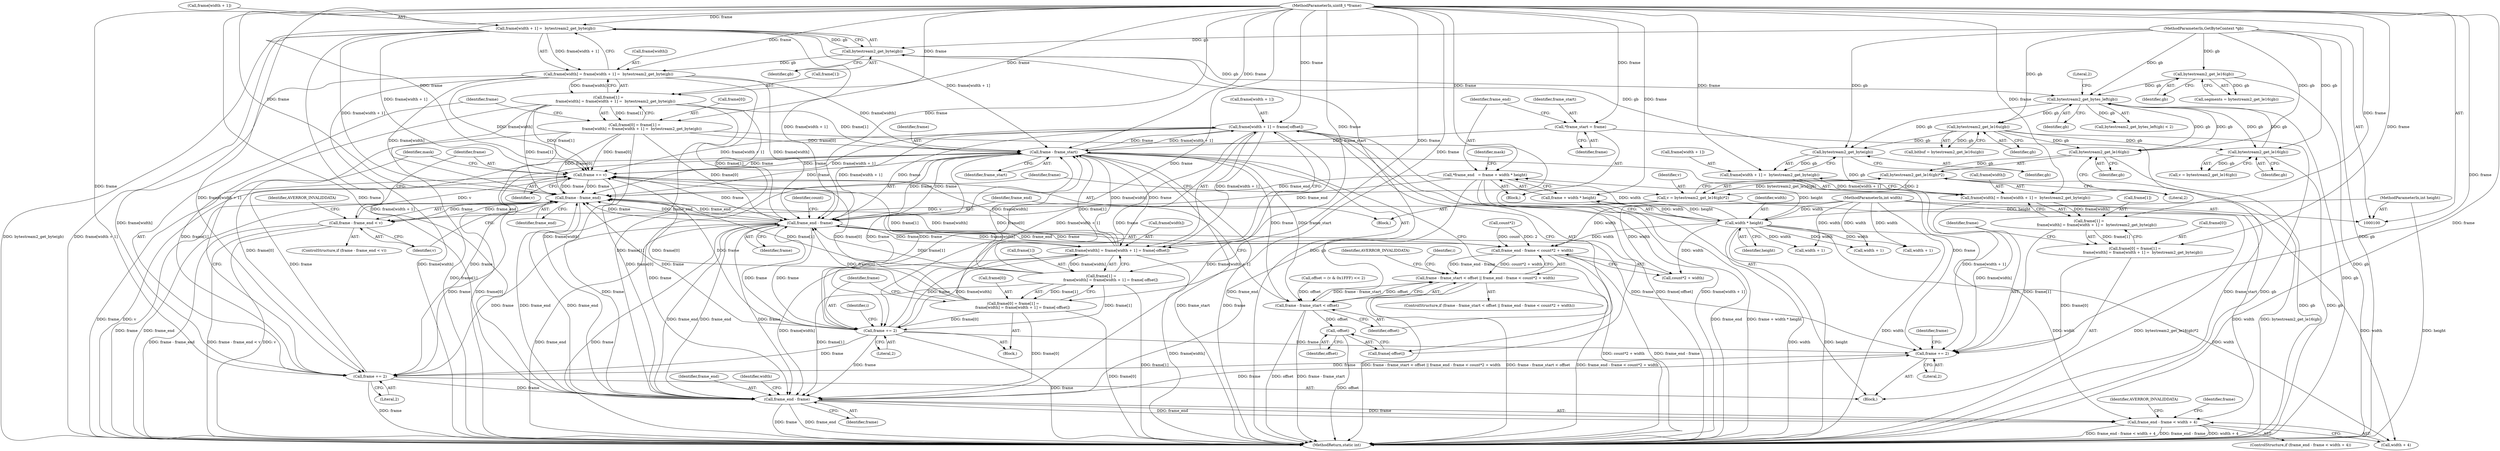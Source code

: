 digraph "0_FFmpeg_f52fbf4f3ed02a7d872d8a102006f29b4421f360@pointer" {
"1000223" [label="(Call,frame[width + 1] = frame[-offset])"];
"1000102" [label="(MethodParameterIn,uint8_t *frame)"];
"1000186" [label="(Call,frame - frame_start)"];
"1000258" [label="(Call,frame += v)"];
"1000251" [label="(Call,frame - frame_end < v)"];
"1000252" [label="(Call,frame - frame_end)"];
"1000308" [label="(Call,frame[width + 1] =  bytestream2_get_byte(gb))"];
"1000314" [label="(Call,bytestream2_get_byte(gb))"];
"1000291" [label="(Call,bytestream2_get_byte(gb))"];
"1000141" [label="(Call,bytestream2_get_bytes_left(gb))"];
"1000247" [label="(Call,bytestream2_get_le16(gb))"];
"1000153" [label="(Call,bytestream2_get_le16u(gb))"];
"1000101" [label="(MethodParameterIn,GetByteContext *gb)"];
"1000165" [label="(Call,bytestream2_get_le16(gb))"];
"1000133" [label="(Call,bytestream2_get_le16(gb))"];
"1000215" [label="(Call,frame[1] =\n                frame[width] = frame[width + 1] = frame[-offset])"];
"1000219" [label="(Call,frame[width] = frame[width + 1] = frame[-offset])"];
"1000223" [label="(Call,frame[width + 1] = frame[-offset])"];
"1000191" [label="(Call,frame_end - frame)"];
"1000265" [label="(Call,frame_end - frame)"];
"1000111" [label="(Call,*frame_end   = frame + width * height)"];
"1000115" [label="(Call,width * height)"];
"1000103" [label="(MethodParameterIn,int width)"];
"1000104" [label="(MethodParameterIn,int height)"];
"1000304" [label="(Call,frame[width] = frame[width + 1] =  bytestream2_get_byte(gb))"];
"1000300" [label="(Call,frame[1] =\n            frame[width] = frame[width + 1] =  bytestream2_get_byte(gb))"];
"1000211" [label="(Call,frame[0] = frame[1] =\n                frame[width] = frame[width + 1] = frame[-offset])"];
"1000296" [label="(Call,frame[0] = frame[1] =\n            frame[width] = frame[width + 1] =  bytestream2_get_byte(gb))"];
"1000233" [label="(Call,frame += 2)"];
"1000316" [label="(Call,frame += 2)"];
"1000293" [label="(Call,frame += 2)"];
"1000285" [label="(Call,frame[width + 1] =  bytestream2_get_byte(gb))"];
"1000281" [label="(Call,frame[width] = frame[width + 1] =  bytestream2_get_byte(gb))"];
"1000273" [label="(Call,frame[0] = frame[1] =\n             frame[width] = frame[width + 1] =  bytestream2_get_byte(gb))"];
"1000277" [label="(Call,frame[1] =\n             frame[width] = frame[width + 1] =  bytestream2_get_byte(gb))"];
"1000244" [label="(Call,v = bytestream2_get_le16(gb)*2)"];
"1000246" [label="(Call,bytestream2_get_le16(gb)*2)"];
"1000107" [label="(Call,*frame_start = frame)"];
"1000185" [label="(Call,frame - frame_start < offset)"];
"1000184" [label="(Call,frame - frame_start < offset || frame_end - frame < count*2 + width)"];
"1000231" [label="(Call,-offset)"];
"1000190" [label="(Call,frame_end - frame < count*2 + width)"];
"1000264" [label="(Call,frame_end - frame < width + 4)"];
"1000219" [label="(Call,frame[width] = frame[width + 1] = frame[-offset])"];
"1000263" [label="(ControlStructure,if (frame_end - frame < width + 4))"];
"1000274" [label="(Call,frame[0])"];
"1000249" [label="(Literal,2)"];
"1000163" [label="(Call,v = bytestream2_get_le16(gb))"];
"1000116" [label="(Identifier,width)"];
"1000191" [label="(Call,frame_end - frame)"];
"1000245" [label="(Identifier,v)"];
"1000272" [label="(Identifier,AVERROR_INVALIDDATA)"];
"1000257" [label="(Identifier,AVERROR_INVALIDDATA)"];
"1000320" [label="(Identifier,mask)"];
"1000250" [label="(ControlStructure,if (frame - frame_end < v))"];
"1000232" [label="(Identifier,offset)"];
"1000266" [label="(Identifier,frame_end)"];
"1000297" [label="(Call,frame[0])"];
"1000107" [label="(Call,*frame_start = frame)"];
"1000192" [label="(Identifier,frame_end)"];
"1000229" [label="(Call,frame[-offset])"];
"1000291" [label="(Call,bytestream2_get_byte(gb))"];
"1000165" [label="(Call,bytestream2_get_le16(gb))"];
"1000292" [label="(Identifier,gb)"];
"1000143" [label="(Literal,2)"];
"1000275" [label="(Identifier,frame)"];
"1000281" [label="(Call,frame[width] = frame[width + 1] =  bytestream2_get_byte(gb))"];
"1000154" [label="(Identifier,gb)"];
"1000254" [label="(Identifier,frame_end)"];
"1000304" [label="(Call,frame[width] = frame[width + 1] =  bytestream2_get_byte(gb))"];
"1000134" [label="(Identifier,gb)"];
"1000196" [label="(Identifier,count)"];
"1000282" [label="(Call,frame[width])"];
"1000278" [label="(Call,frame[1])"];
"1000186" [label="(Call,frame - frame_start)"];
"1000183" [label="(ControlStructure,if (frame - frame_start < offset || frame_end - frame < count*2 + width))"];
"1000101" [label="(MethodParameterIn,GetByteContext *gb)"];
"1000212" [label="(Call,frame[0])"];
"1000293" [label="(Call,frame += 2)"];
"1000185" [label="(Call,frame - frame_start < offset)"];
"1000166" [label="(Identifier,gb)"];
"1000300" [label="(Call,frame[1] =\n            frame[width] = frame[width + 1] =  bytestream2_get_byte(gb))"];
"1000104" [label="(MethodParameterIn,int height)"];
"1000288" [label="(Call,width + 1)"];
"1000243" [label="(Block,)"];
"1000142" [label="(Identifier,gb)"];
"1000294" [label="(Identifier,frame)"];
"1000277" [label="(Call,frame[1] =\n             frame[width] = frame[width + 1] =  bytestream2_get_byte(gb))"];
"1000286" [label="(Call,frame[width + 1])"];
"1000211" [label="(Call,frame[0] = frame[1] =\n                frame[width] = frame[width + 1] = frame[-offset])"];
"1000203" [label="(Identifier,i)"];
"1000140" [label="(Call,bytestream2_get_bytes_left(gb) < 2)"];
"1000309" [label="(Call,frame[width + 1])"];
"1000167" [label="(Call,offset = (v & 0x1FFF) << 2)"];
"1000131" [label="(Call,segments = bytestream2_get_le16(gb))"];
"1000318" [label="(Literal,2)"];
"1000260" [label="(Identifier,v)"];
"1000184" [label="(Call,frame - frame_start < offset || frame_end - frame < count*2 + width)"];
"1000190" [label="(Call,frame_end - frame < count*2 + width)"];
"1000141" [label="(Call,bytestream2_get_bytes_left(gb))"];
"1000233" [label="(Call,frame += 2)"];
"1000151" [label="(Call,bitbuf = bytestream2_get_le16u(gb))"];
"1000259" [label="(Identifier,frame)"];
"1000244" [label="(Call,v = bytestream2_get_le16(gb)*2)"];
"1000235" [label="(Literal,2)"];
"1000267" [label="(Identifier,frame)"];
"1000298" [label="(Identifier,frame)"];
"1000231" [label="(Call,-offset)"];
"1000117" [label="(Identifier,height)"];
"1000251" [label="(Call,frame - frame_end < v)"];
"1000268" [label="(Call,width + 4)"];
"1000324" [label="(MethodReturn,static int)"];
"1000224" [label="(Call,frame[width + 1])"];
"1000103" [label="(MethodParameterIn,int width)"];
"1000295" [label="(Literal,2)"];
"1000111" [label="(Call,*frame_end   = frame + width * height)"];
"1000311" [label="(Call,width + 1)"];
"1000187" [label="(Identifier,frame)"];
"1000215" [label="(Call,frame[1] =\n                frame[width] = frame[width + 1] = frame[-offset])"];
"1000115" [label="(Call,width * height)"];
"1000315" [label="(Identifier,gb)"];
"1000317" [label="(Identifier,frame)"];
"1000189" [label="(Identifier,offset)"];
"1000247" [label="(Call,bytestream2_get_le16(gb))"];
"1000209" [label="(Identifier,i)"];
"1000109" [label="(Identifier,frame)"];
"1000296" [label="(Call,frame[0] = frame[1] =\n            frame[width] = frame[width + 1] =  bytestream2_get_byte(gb))"];
"1000188" [label="(Identifier,frame_start)"];
"1000200" [label="(Identifier,AVERROR_INVALIDDATA)"];
"1000314" [label="(Call,bytestream2_get_byte(gb))"];
"1000264" [label="(Call,frame_end - frame < width + 4)"];
"1000195" [label="(Call,count*2)"];
"1000112" [label="(Identifier,frame_end)"];
"1000220" [label="(Call,frame[width])"];
"1000153" [label="(Call,bytestream2_get_le16u(gb))"];
"1000223" [label="(Call,frame[width + 1] = frame[-offset])"];
"1000253" [label="(Identifier,frame)"];
"1000120" [label="(Identifier,mask)"];
"1000234" [label="(Identifier,frame)"];
"1000248" [label="(Identifier,gb)"];
"1000246" [label="(Call,bytestream2_get_le16(gb)*2)"];
"1000269" [label="(Identifier,width)"];
"1000273" [label="(Call,frame[0] = frame[1] =\n             frame[width] = frame[width + 1] =  bytestream2_get_byte(gb))"];
"1000265" [label="(Call,frame_end - frame)"];
"1000194" [label="(Call,count*2 + width)"];
"1000108" [label="(Identifier,frame_start)"];
"1000216" [label="(Call,frame[1])"];
"1000262" [label="(Block,)"];
"1000210" [label="(Block,)"];
"1000258" [label="(Call,frame += v)"];
"1000133" [label="(Call,bytestream2_get_le16(gb))"];
"1000102" [label="(MethodParameterIn,uint8_t *frame)"];
"1000305" [label="(Call,frame[width])"];
"1000113" [label="(Call,frame + width * height)"];
"1000301" [label="(Call,frame[1])"];
"1000308" [label="(Call,frame[width + 1] =  bytestream2_get_byte(gb))"];
"1000193" [label="(Identifier,frame)"];
"1000285" [label="(Call,frame[width + 1] =  bytestream2_get_byte(gb))"];
"1000316" [label="(Call,frame += 2)"];
"1000105" [label="(Block,)"];
"1000252" [label="(Call,frame - frame_end)"];
"1000226" [label="(Call,width + 1)"];
"1000255" [label="(Identifier,v)"];
"1000223" -> "1000219"  [label="AST: "];
"1000223" -> "1000229"  [label="CFG: "];
"1000224" -> "1000223"  [label="AST: "];
"1000229" -> "1000223"  [label="AST: "];
"1000219" -> "1000223"  [label="CFG: "];
"1000223" -> "1000324"  [label="DDG: frame[-offset]"];
"1000223" -> "1000324"  [label="DDG: frame[width + 1]"];
"1000223" -> "1000186"  [label="DDG: frame[width + 1]"];
"1000223" -> "1000191"  [label="DDG: frame[width + 1]"];
"1000223" -> "1000219"  [label="DDG: frame[width + 1]"];
"1000102" -> "1000223"  [label="DDG: frame"];
"1000186" -> "1000223"  [label="DDG: frame"];
"1000191" -> "1000223"  [label="DDG: frame"];
"1000233" -> "1000223"  [label="DDG: frame"];
"1000223" -> "1000233"  [label="DDG: frame[width + 1]"];
"1000223" -> "1000252"  [label="DDG: frame[width + 1]"];
"1000223" -> "1000258"  [label="DDG: frame[width + 1]"];
"1000223" -> "1000265"  [label="DDG: frame[width + 1]"];
"1000102" -> "1000100"  [label="AST: "];
"1000102" -> "1000324"  [label="DDG: frame"];
"1000102" -> "1000107"  [label="DDG: frame"];
"1000102" -> "1000111"  [label="DDG: frame"];
"1000102" -> "1000113"  [label="DDG: frame"];
"1000102" -> "1000186"  [label="DDG: frame"];
"1000102" -> "1000191"  [label="DDG: frame"];
"1000102" -> "1000211"  [label="DDG: frame"];
"1000102" -> "1000215"  [label="DDG: frame"];
"1000102" -> "1000219"  [label="DDG: frame"];
"1000102" -> "1000233"  [label="DDG: frame"];
"1000102" -> "1000252"  [label="DDG: frame"];
"1000102" -> "1000258"  [label="DDG: frame"];
"1000102" -> "1000265"  [label="DDG: frame"];
"1000102" -> "1000273"  [label="DDG: frame"];
"1000102" -> "1000277"  [label="DDG: frame"];
"1000102" -> "1000281"  [label="DDG: frame"];
"1000102" -> "1000285"  [label="DDG: frame"];
"1000102" -> "1000293"  [label="DDG: frame"];
"1000102" -> "1000296"  [label="DDG: frame"];
"1000102" -> "1000300"  [label="DDG: frame"];
"1000102" -> "1000304"  [label="DDG: frame"];
"1000102" -> "1000308"  [label="DDG: frame"];
"1000102" -> "1000316"  [label="DDG: frame"];
"1000186" -> "1000185"  [label="AST: "];
"1000186" -> "1000188"  [label="CFG: "];
"1000187" -> "1000186"  [label="AST: "];
"1000188" -> "1000186"  [label="AST: "];
"1000189" -> "1000186"  [label="CFG: "];
"1000186" -> "1000324"  [label="DDG: frame_start"];
"1000186" -> "1000324"  [label="DDG: frame"];
"1000186" -> "1000185"  [label="DDG: frame"];
"1000186" -> "1000185"  [label="DDG: frame_start"];
"1000258" -> "1000186"  [label="DDG: frame"];
"1000308" -> "1000186"  [label="DDG: frame[width + 1]"];
"1000215" -> "1000186"  [label="DDG: frame[1]"];
"1000304" -> "1000186"  [label="DDG: frame[width]"];
"1000300" -> "1000186"  [label="DDG: frame[1]"];
"1000191" -> "1000186"  [label="DDG: frame"];
"1000211" -> "1000186"  [label="DDG: frame[0]"];
"1000296" -> "1000186"  [label="DDG: frame[0]"];
"1000233" -> "1000186"  [label="DDG: frame"];
"1000219" -> "1000186"  [label="DDG: frame[width]"];
"1000316" -> "1000186"  [label="DDG: frame"];
"1000107" -> "1000186"  [label="DDG: frame_start"];
"1000186" -> "1000191"  [label="DDG: frame"];
"1000186" -> "1000219"  [label="DDG: frame"];
"1000186" -> "1000233"  [label="DDG: frame"];
"1000186" -> "1000252"  [label="DDG: frame"];
"1000186" -> "1000258"  [label="DDG: frame"];
"1000186" -> "1000265"  [label="DDG: frame"];
"1000186" -> "1000293"  [label="DDG: frame"];
"1000186" -> "1000316"  [label="DDG: frame"];
"1000258" -> "1000243"  [label="AST: "];
"1000258" -> "1000260"  [label="CFG: "];
"1000259" -> "1000258"  [label="AST: "];
"1000260" -> "1000258"  [label="AST: "];
"1000320" -> "1000258"  [label="CFG: "];
"1000258" -> "1000324"  [label="DDG: frame"];
"1000258" -> "1000324"  [label="DDG: v"];
"1000258" -> "1000252"  [label="DDG: frame"];
"1000251" -> "1000258"  [label="DDG: v"];
"1000308" -> "1000258"  [label="DDG: frame[width + 1]"];
"1000252" -> "1000258"  [label="DDG: frame"];
"1000215" -> "1000258"  [label="DDG: frame[1]"];
"1000304" -> "1000258"  [label="DDG: frame[width]"];
"1000300" -> "1000258"  [label="DDG: frame[1]"];
"1000219" -> "1000258"  [label="DDG: frame[width]"];
"1000211" -> "1000258"  [label="DDG: frame[0]"];
"1000296" -> "1000258"  [label="DDG: frame[0]"];
"1000191" -> "1000258"  [label="DDG: frame"];
"1000233" -> "1000258"  [label="DDG: frame"];
"1000258" -> "1000265"  [label="DDG: frame"];
"1000251" -> "1000250"  [label="AST: "];
"1000251" -> "1000255"  [label="CFG: "];
"1000252" -> "1000251"  [label="AST: "];
"1000255" -> "1000251"  [label="AST: "];
"1000257" -> "1000251"  [label="CFG: "];
"1000259" -> "1000251"  [label="CFG: "];
"1000251" -> "1000324"  [label="DDG: frame - frame_end < v"];
"1000251" -> "1000324"  [label="DDG: v"];
"1000251" -> "1000324"  [label="DDG: frame - frame_end"];
"1000252" -> "1000251"  [label="DDG: frame"];
"1000252" -> "1000251"  [label="DDG: frame_end"];
"1000244" -> "1000251"  [label="DDG: v"];
"1000252" -> "1000254"  [label="CFG: "];
"1000253" -> "1000252"  [label="AST: "];
"1000254" -> "1000252"  [label="AST: "];
"1000255" -> "1000252"  [label="CFG: "];
"1000252" -> "1000324"  [label="DDG: frame"];
"1000252" -> "1000324"  [label="DDG: frame_end"];
"1000252" -> "1000191"  [label="DDG: frame_end"];
"1000308" -> "1000252"  [label="DDG: frame[width + 1]"];
"1000215" -> "1000252"  [label="DDG: frame[1]"];
"1000304" -> "1000252"  [label="DDG: frame[width]"];
"1000300" -> "1000252"  [label="DDG: frame[1]"];
"1000191" -> "1000252"  [label="DDG: frame"];
"1000191" -> "1000252"  [label="DDG: frame_end"];
"1000211" -> "1000252"  [label="DDG: frame[0]"];
"1000296" -> "1000252"  [label="DDG: frame[0]"];
"1000233" -> "1000252"  [label="DDG: frame"];
"1000219" -> "1000252"  [label="DDG: frame[width]"];
"1000316" -> "1000252"  [label="DDG: frame"];
"1000265" -> "1000252"  [label="DDG: frame_end"];
"1000111" -> "1000252"  [label="DDG: frame_end"];
"1000252" -> "1000265"  [label="DDG: frame_end"];
"1000308" -> "1000304"  [label="AST: "];
"1000308" -> "1000314"  [label="CFG: "];
"1000309" -> "1000308"  [label="AST: "];
"1000314" -> "1000308"  [label="AST: "];
"1000304" -> "1000308"  [label="CFG: "];
"1000308" -> "1000324"  [label="DDG: frame[width + 1]"];
"1000308" -> "1000324"  [label="DDG: bytestream2_get_byte(gb)"];
"1000308" -> "1000191"  [label="DDG: frame[width + 1]"];
"1000308" -> "1000265"  [label="DDG: frame[width + 1]"];
"1000308" -> "1000304"  [label="DDG: frame[width + 1]"];
"1000314" -> "1000308"  [label="DDG: gb"];
"1000308" -> "1000316"  [label="DDG: frame[width + 1]"];
"1000314" -> "1000315"  [label="CFG: "];
"1000315" -> "1000314"  [label="AST: "];
"1000314" -> "1000324"  [label="DDG: gb"];
"1000314" -> "1000141"  [label="DDG: gb"];
"1000314" -> "1000304"  [label="DDG: gb"];
"1000291" -> "1000314"  [label="DDG: gb"];
"1000101" -> "1000314"  [label="DDG: gb"];
"1000291" -> "1000285"  [label="AST: "];
"1000291" -> "1000292"  [label="CFG: "];
"1000292" -> "1000291"  [label="AST: "];
"1000285" -> "1000291"  [label="CFG: "];
"1000291" -> "1000281"  [label="DDG: gb"];
"1000291" -> "1000285"  [label="DDG: gb"];
"1000141" -> "1000291"  [label="DDG: gb"];
"1000153" -> "1000291"  [label="DDG: gb"];
"1000101" -> "1000291"  [label="DDG: gb"];
"1000141" -> "1000140"  [label="AST: "];
"1000141" -> "1000142"  [label="CFG: "];
"1000142" -> "1000141"  [label="AST: "];
"1000143" -> "1000141"  [label="CFG: "];
"1000141" -> "1000324"  [label="DDG: gb"];
"1000141" -> "1000140"  [label="DDG: gb"];
"1000247" -> "1000141"  [label="DDG: gb"];
"1000165" -> "1000141"  [label="DDG: gb"];
"1000133" -> "1000141"  [label="DDG: gb"];
"1000101" -> "1000141"  [label="DDG: gb"];
"1000141" -> "1000153"  [label="DDG: gb"];
"1000141" -> "1000165"  [label="DDG: gb"];
"1000141" -> "1000247"  [label="DDG: gb"];
"1000247" -> "1000246"  [label="AST: "];
"1000247" -> "1000248"  [label="CFG: "];
"1000248" -> "1000247"  [label="AST: "];
"1000249" -> "1000247"  [label="CFG: "];
"1000247" -> "1000324"  [label="DDG: gb"];
"1000247" -> "1000246"  [label="DDG: gb"];
"1000153" -> "1000247"  [label="DDG: gb"];
"1000101" -> "1000247"  [label="DDG: gb"];
"1000153" -> "1000151"  [label="AST: "];
"1000153" -> "1000154"  [label="CFG: "];
"1000154" -> "1000153"  [label="AST: "];
"1000151" -> "1000153"  [label="CFG: "];
"1000153" -> "1000324"  [label="DDG: gb"];
"1000153" -> "1000151"  [label="DDG: gb"];
"1000101" -> "1000153"  [label="DDG: gb"];
"1000153" -> "1000165"  [label="DDG: gb"];
"1000101" -> "1000100"  [label="AST: "];
"1000101" -> "1000324"  [label="DDG: gb"];
"1000101" -> "1000133"  [label="DDG: gb"];
"1000101" -> "1000165"  [label="DDG: gb"];
"1000165" -> "1000163"  [label="AST: "];
"1000165" -> "1000166"  [label="CFG: "];
"1000166" -> "1000165"  [label="AST: "];
"1000163" -> "1000165"  [label="CFG: "];
"1000165" -> "1000324"  [label="DDG: gb"];
"1000165" -> "1000163"  [label="DDG: gb"];
"1000133" -> "1000131"  [label="AST: "];
"1000133" -> "1000134"  [label="CFG: "];
"1000134" -> "1000133"  [label="AST: "];
"1000131" -> "1000133"  [label="CFG: "];
"1000133" -> "1000324"  [label="DDG: gb"];
"1000133" -> "1000131"  [label="DDG: gb"];
"1000215" -> "1000211"  [label="AST: "];
"1000215" -> "1000219"  [label="CFG: "];
"1000216" -> "1000215"  [label="AST: "];
"1000219" -> "1000215"  [label="AST: "];
"1000211" -> "1000215"  [label="CFG: "];
"1000215" -> "1000324"  [label="DDG: frame[1]"];
"1000215" -> "1000191"  [label="DDG: frame[1]"];
"1000215" -> "1000211"  [label="DDG: frame[1]"];
"1000219" -> "1000215"  [label="DDG: frame[width]"];
"1000215" -> "1000233"  [label="DDG: frame[1]"];
"1000215" -> "1000265"  [label="DDG: frame[1]"];
"1000220" -> "1000219"  [label="AST: "];
"1000219" -> "1000324"  [label="DDG: frame[width]"];
"1000219" -> "1000191"  [label="DDG: frame[width]"];
"1000191" -> "1000219"  [label="DDG: frame"];
"1000233" -> "1000219"  [label="DDG: frame"];
"1000219" -> "1000233"  [label="DDG: frame[width]"];
"1000219" -> "1000265"  [label="DDG: frame[width]"];
"1000191" -> "1000190"  [label="AST: "];
"1000191" -> "1000193"  [label="CFG: "];
"1000192" -> "1000191"  [label="AST: "];
"1000193" -> "1000191"  [label="AST: "];
"1000196" -> "1000191"  [label="CFG: "];
"1000191" -> "1000324"  [label="DDG: frame"];
"1000191" -> "1000324"  [label="DDG: frame_end"];
"1000191" -> "1000190"  [label="DDG: frame_end"];
"1000191" -> "1000190"  [label="DDG: frame"];
"1000265" -> "1000191"  [label="DDG: frame_end"];
"1000111" -> "1000191"  [label="DDG: frame_end"];
"1000304" -> "1000191"  [label="DDG: frame[width]"];
"1000300" -> "1000191"  [label="DDG: frame[1]"];
"1000211" -> "1000191"  [label="DDG: frame[0]"];
"1000296" -> "1000191"  [label="DDG: frame[0]"];
"1000233" -> "1000191"  [label="DDG: frame"];
"1000191" -> "1000233"  [label="DDG: frame"];
"1000191" -> "1000265"  [label="DDG: frame_end"];
"1000191" -> "1000265"  [label="DDG: frame"];
"1000191" -> "1000293"  [label="DDG: frame"];
"1000191" -> "1000316"  [label="DDG: frame"];
"1000265" -> "1000264"  [label="AST: "];
"1000265" -> "1000267"  [label="CFG: "];
"1000266" -> "1000265"  [label="AST: "];
"1000267" -> "1000265"  [label="AST: "];
"1000269" -> "1000265"  [label="CFG: "];
"1000265" -> "1000324"  [label="DDG: frame"];
"1000265" -> "1000324"  [label="DDG: frame_end"];
"1000265" -> "1000264"  [label="DDG: frame_end"];
"1000265" -> "1000264"  [label="DDG: frame"];
"1000111" -> "1000265"  [label="DDG: frame_end"];
"1000304" -> "1000265"  [label="DDG: frame[width]"];
"1000300" -> "1000265"  [label="DDG: frame[1]"];
"1000211" -> "1000265"  [label="DDG: frame[0]"];
"1000296" -> "1000265"  [label="DDG: frame[0]"];
"1000233" -> "1000265"  [label="DDG: frame"];
"1000316" -> "1000265"  [label="DDG: frame"];
"1000265" -> "1000293"  [label="DDG: frame"];
"1000111" -> "1000105"  [label="AST: "];
"1000111" -> "1000113"  [label="CFG: "];
"1000112" -> "1000111"  [label="AST: "];
"1000113" -> "1000111"  [label="AST: "];
"1000120" -> "1000111"  [label="CFG: "];
"1000111" -> "1000324"  [label="DDG: frame_end"];
"1000111" -> "1000324"  [label="DDG: frame + width * height"];
"1000115" -> "1000111"  [label="DDG: width"];
"1000115" -> "1000111"  [label="DDG: height"];
"1000115" -> "1000113"  [label="AST: "];
"1000115" -> "1000117"  [label="CFG: "];
"1000116" -> "1000115"  [label="AST: "];
"1000117" -> "1000115"  [label="AST: "];
"1000113" -> "1000115"  [label="CFG: "];
"1000115" -> "1000324"  [label="DDG: height"];
"1000115" -> "1000324"  [label="DDG: width"];
"1000115" -> "1000113"  [label="DDG: width"];
"1000115" -> "1000113"  [label="DDG: height"];
"1000103" -> "1000115"  [label="DDG: width"];
"1000104" -> "1000115"  [label="DDG: height"];
"1000115" -> "1000190"  [label="DDG: width"];
"1000115" -> "1000194"  [label="DDG: width"];
"1000115" -> "1000226"  [label="DDG: width"];
"1000115" -> "1000264"  [label="DDG: width"];
"1000115" -> "1000268"  [label="DDG: width"];
"1000115" -> "1000288"  [label="DDG: width"];
"1000115" -> "1000311"  [label="DDG: width"];
"1000103" -> "1000100"  [label="AST: "];
"1000103" -> "1000324"  [label="DDG: width"];
"1000103" -> "1000190"  [label="DDG: width"];
"1000103" -> "1000194"  [label="DDG: width"];
"1000103" -> "1000226"  [label="DDG: width"];
"1000103" -> "1000264"  [label="DDG: width"];
"1000103" -> "1000268"  [label="DDG: width"];
"1000103" -> "1000288"  [label="DDG: width"];
"1000103" -> "1000311"  [label="DDG: width"];
"1000104" -> "1000100"  [label="AST: "];
"1000104" -> "1000324"  [label="DDG: height"];
"1000304" -> "1000300"  [label="AST: "];
"1000305" -> "1000304"  [label="AST: "];
"1000300" -> "1000304"  [label="CFG: "];
"1000304" -> "1000324"  [label="DDG: frame[width]"];
"1000304" -> "1000300"  [label="DDG: frame[width]"];
"1000304" -> "1000316"  [label="DDG: frame[width]"];
"1000300" -> "1000296"  [label="AST: "];
"1000301" -> "1000300"  [label="AST: "];
"1000296" -> "1000300"  [label="CFG: "];
"1000300" -> "1000324"  [label="DDG: frame[1]"];
"1000300" -> "1000296"  [label="DDG: frame[1]"];
"1000300" -> "1000316"  [label="DDG: frame[1]"];
"1000211" -> "1000210"  [label="AST: "];
"1000212" -> "1000211"  [label="AST: "];
"1000234" -> "1000211"  [label="CFG: "];
"1000211" -> "1000324"  [label="DDG: frame[0]"];
"1000211" -> "1000233"  [label="DDG: frame[0]"];
"1000296" -> "1000262"  [label="AST: "];
"1000297" -> "1000296"  [label="AST: "];
"1000317" -> "1000296"  [label="CFG: "];
"1000296" -> "1000324"  [label="DDG: frame[0]"];
"1000296" -> "1000316"  [label="DDG: frame[0]"];
"1000233" -> "1000210"  [label="AST: "];
"1000233" -> "1000235"  [label="CFG: "];
"1000234" -> "1000233"  [label="AST: "];
"1000235" -> "1000233"  [label="AST: "];
"1000209" -> "1000233"  [label="CFG: "];
"1000233" -> "1000324"  [label="DDG: frame"];
"1000233" -> "1000293"  [label="DDG: frame"];
"1000233" -> "1000316"  [label="DDG: frame"];
"1000316" -> "1000262"  [label="AST: "];
"1000316" -> "1000318"  [label="CFG: "];
"1000317" -> "1000316"  [label="AST: "];
"1000318" -> "1000316"  [label="AST: "];
"1000320" -> "1000316"  [label="CFG: "];
"1000316" -> "1000324"  [label="DDG: frame"];
"1000293" -> "1000316"  [label="DDG: frame"];
"1000293" -> "1000262"  [label="AST: "];
"1000293" -> "1000295"  [label="CFG: "];
"1000294" -> "1000293"  [label="AST: "];
"1000295" -> "1000293"  [label="AST: "];
"1000298" -> "1000293"  [label="CFG: "];
"1000285" -> "1000293"  [label="DDG: frame[width + 1]"];
"1000281" -> "1000293"  [label="DDG: frame[width]"];
"1000273" -> "1000293"  [label="DDG: frame[0]"];
"1000277" -> "1000293"  [label="DDG: frame[1]"];
"1000285" -> "1000281"  [label="AST: "];
"1000286" -> "1000285"  [label="AST: "];
"1000281" -> "1000285"  [label="CFG: "];
"1000285" -> "1000281"  [label="DDG: frame[width + 1]"];
"1000281" -> "1000277"  [label="AST: "];
"1000282" -> "1000281"  [label="AST: "];
"1000277" -> "1000281"  [label="CFG: "];
"1000281" -> "1000277"  [label="DDG: frame[width]"];
"1000273" -> "1000262"  [label="AST: "];
"1000273" -> "1000277"  [label="CFG: "];
"1000274" -> "1000273"  [label="AST: "];
"1000277" -> "1000273"  [label="AST: "];
"1000294" -> "1000273"  [label="CFG: "];
"1000277" -> "1000273"  [label="DDG: frame[1]"];
"1000278" -> "1000277"  [label="AST: "];
"1000244" -> "1000243"  [label="AST: "];
"1000244" -> "1000246"  [label="CFG: "];
"1000245" -> "1000244"  [label="AST: "];
"1000246" -> "1000244"  [label="AST: "];
"1000253" -> "1000244"  [label="CFG: "];
"1000244" -> "1000324"  [label="DDG: bytestream2_get_le16(gb)*2"];
"1000246" -> "1000244"  [label="DDG: bytestream2_get_le16(gb)"];
"1000246" -> "1000244"  [label="DDG: 2"];
"1000246" -> "1000249"  [label="CFG: "];
"1000249" -> "1000246"  [label="AST: "];
"1000246" -> "1000324"  [label="DDG: bytestream2_get_le16(gb)"];
"1000107" -> "1000105"  [label="AST: "];
"1000107" -> "1000109"  [label="CFG: "];
"1000108" -> "1000107"  [label="AST: "];
"1000109" -> "1000107"  [label="AST: "];
"1000112" -> "1000107"  [label="CFG: "];
"1000107" -> "1000324"  [label="DDG: frame_start"];
"1000185" -> "1000184"  [label="AST: "];
"1000185" -> "1000189"  [label="CFG: "];
"1000189" -> "1000185"  [label="AST: "];
"1000192" -> "1000185"  [label="CFG: "];
"1000184" -> "1000185"  [label="CFG: "];
"1000185" -> "1000324"  [label="DDG: frame - frame_start"];
"1000185" -> "1000324"  [label="DDG: offset"];
"1000185" -> "1000184"  [label="DDG: frame - frame_start"];
"1000185" -> "1000184"  [label="DDG: offset"];
"1000167" -> "1000185"  [label="DDG: offset"];
"1000185" -> "1000231"  [label="DDG: offset"];
"1000184" -> "1000183"  [label="AST: "];
"1000184" -> "1000190"  [label="CFG: "];
"1000190" -> "1000184"  [label="AST: "];
"1000200" -> "1000184"  [label="CFG: "];
"1000203" -> "1000184"  [label="CFG: "];
"1000184" -> "1000324"  [label="DDG: frame - frame_start < offset"];
"1000184" -> "1000324"  [label="DDG: frame_end - frame < count*2 + width"];
"1000184" -> "1000324"  [label="DDG: frame - frame_start < offset || frame_end - frame < count*2 + width"];
"1000190" -> "1000184"  [label="DDG: frame_end - frame"];
"1000190" -> "1000184"  [label="DDG: count*2 + width"];
"1000231" -> "1000229"  [label="AST: "];
"1000231" -> "1000232"  [label="CFG: "];
"1000232" -> "1000231"  [label="AST: "];
"1000229" -> "1000231"  [label="CFG: "];
"1000231" -> "1000324"  [label="DDG: offset"];
"1000190" -> "1000194"  [label="CFG: "];
"1000194" -> "1000190"  [label="AST: "];
"1000190" -> "1000324"  [label="DDG: count*2 + width"];
"1000190" -> "1000324"  [label="DDG: frame_end - frame"];
"1000195" -> "1000190"  [label="DDG: count"];
"1000195" -> "1000190"  [label="DDG: 2"];
"1000264" -> "1000263"  [label="AST: "];
"1000264" -> "1000268"  [label="CFG: "];
"1000268" -> "1000264"  [label="AST: "];
"1000272" -> "1000264"  [label="CFG: "];
"1000275" -> "1000264"  [label="CFG: "];
"1000264" -> "1000324"  [label="DDG: frame_end - frame"];
"1000264" -> "1000324"  [label="DDG: width + 4"];
"1000264" -> "1000324"  [label="DDG: frame_end - frame < width + 4"];
}
